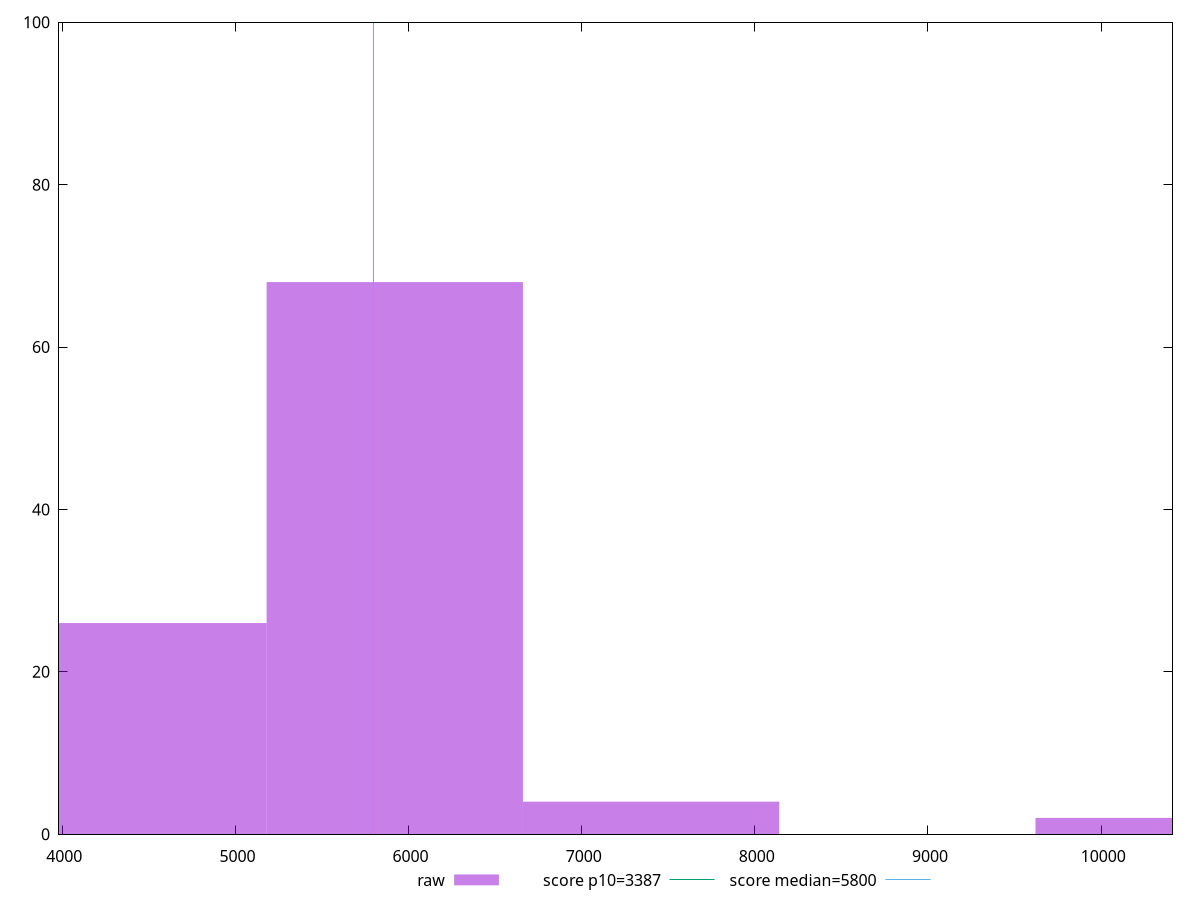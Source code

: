 reset

$raw <<EOF
10360.952734641856 2
5920.544419795347 68
4440.40831484651 26
7400.6805247441835 4
EOF

set key outside below
set boxwidth 1480.1361049488366
set xrange [3981.3939311381773:10412.083229150821]
set yrange [0:100]
set trange [0:100]
set style fill transparent solid 0.5 noborder

set parametric
set terminal svg size 640, 490 enhanced background rgb 'white'
set output "report_00017_2021-02-10T15-08-03.406Z/speed-index/samples/pages+cached/raw/histogram.svg"

plot $raw title "raw" with boxes, \
     3387,t title "score p10=3387", \
     5800,t title "score median=5800"

reset
